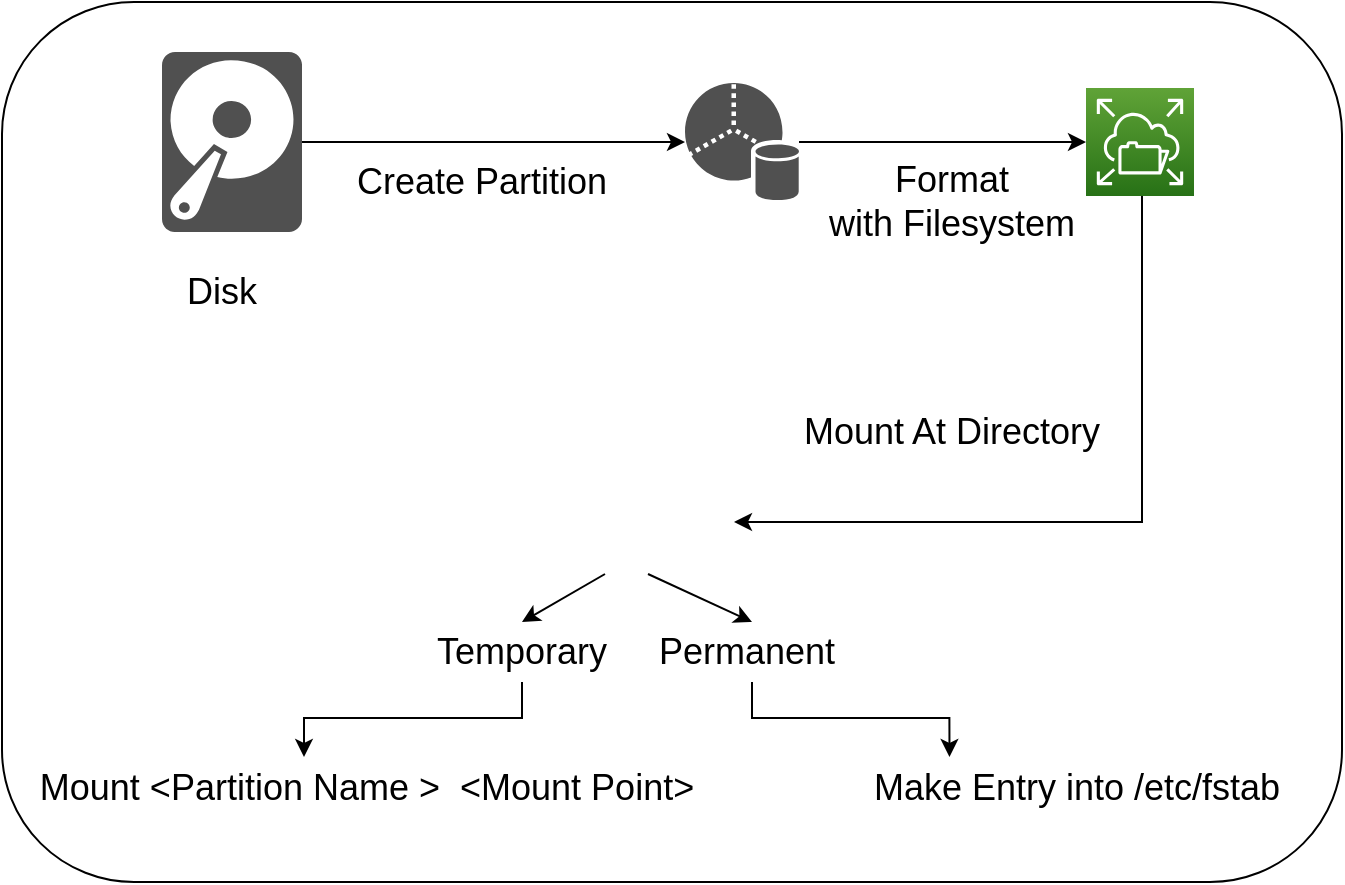 <mxfile version="20.0.1" type="github"><diagram id="EVU81i42gIE2PRELgSZP" name="Page-1"><mxGraphModel dx="1108" dy="482" grid="1" gridSize="10" guides="1" tooltips="1" connect="1" arrows="1" fold="1" page="1" pageScale="1" pageWidth="2336" pageHeight="1654" math="0" shadow="0"><root><mxCell id="0"/><mxCell id="1" parent="0"/><mxCell id="AnX_v5GPL1VZFpe8ImGV-27" value="" style="rounded=1;whiteSpace=wrap;html=1;fontSize=18;" vertex="1" parent="1"><mxGeometry x="190" y="505" width="340" height="35" as="geometry"/></mxCell><mxCell id="AnX_v5GPL1VZFpe8ImGV-1" value="" style="rounded=1;whiteSpace=wrap;html=1;" vertex="1" parent="1"><mxGeometry x="170" y="130" width="670" height="440" as="geometry"/></mxCell><mxCell id="AnX_v5GPL1VZFpe8ImGV-6" style="edgeStyle=orthogonalEdgeStyle;rounded=0;orthogonalLoop=1;jettySize=auto;html=1;" edge="1" parent="1" source="AnX_v5GPL1VZFpe8ImGV-3" target="AnX_v5GPL1VZFpe8ImGV-5"><mxGeometry relative="1" as="geometry"/></mxCell><mxCell id="AnX_v5GPL1VZFpe8ImGV-3" value="" style="sketch=0;pointerEvents=1;shadow=0;dashed=0;html=1;strokeColor=none;fillColor=#505050;labelPosition=center;verticalLabelPosition=bottom;verticalAlign=top;outlineConnect=0;align=center;shape=mxgraph.office.devices.hard_disk;" vertex="1" parent="1"><mxGeometry x="250" y="155" width="70" height="90" as="geometry"/></mxCell><mxCell id="AnX_v5GPL1VZFpe8ImGV-4" value="&lt;font style=&quot;font-size: 18px;&quot;&gt;Disk&lt;/font&gt;" style="text;html=1;strokeColor=none;fillColor=none;align=center;verticalAlign=middle;whiteSpace=wrap;rounded=0;" vertex="1" parent="1"><mxGeometry x="250" y="260" width="60" height="30" as="geometry"/></mxCell><mxCell id="AnX_v5GPL1VZFpe8ImGV-11" style="edgeStyle=orthogonalEdgeStyle;rounded=0;orthogonalLoop=1;jettySize=auto;html=1;fontSize=18;" edge="1" parent="1" source="AnX_v5GPL1VZFpe8ImGV-5" target="AnX_v5GPL1VZFpe8ImGV-10"><mxGeometry relative="1" as="geometry"/></mxCell><mxCell id="AnX_v5GPL1VZFpe8ImGV-5" value="" style="sketch=0;shadow=0;dashed=0;html=1;strokeColor=none;fillColor=#505050;labelPosition=center;verticalLabelPosition=bottom;verticalAlign=top;outlineConnect=0;align=center;shape=mxgraph.office.databases.database_partition_3;" vertex="1" parent="1"><mxGeometry x="511.5" y="170.5" width="57" height="59" as="geometry"/></mxCell><mxCell id="AnX_v5GPL1VZFpe8ImGV-18" style="edgeStyle=orthogonalEdgeStyle;rounded=0;orthogonalLoop=1;jettySize=auto;html=1;fontSize=18;" edge="1" parent="1" source="AnX_v5GPL1VZFpe8ImGV-10" target="AnX_v5GPL1VZFpe8ImGV-17"><mxGeometry relative="1" as="geometry"><Array as="points"><mxPoint x="740" y="390"/></Array></mxGeometry></mxCell><mxCell id="AnX_v5GPL1VZFpe8ImGV-10" value="" style="sketch=0;points=[[0,0,0],[0.25,0,0],[0.5,0,0],[0.75,0,0],[1,0,0],[0,1,0],[0.25,1,0],[0.5,1,0],[0.75,1,0],[1,1,0],[0,0.25,0],[0,0.5,0],[0,0.75,0],[1,0.25,0],[1,0.5,0],[1,0.75,0]];outlineConnect=0;fontColor=#232F3E;gradientColor=#60A337;gradientDirection=north;fillColor=#277116;strokeColor=#ffffff;dashed=0;verticalLabelPosition=bottom;verticalAlign=top;align=center;html=1;fontSize=12;fontStyle=0;aspect=fixed;shape=mxgraph.aws4.resourceIcon;resIcon=mxgraph.aws4.elastic_file_system;" vertex="1" parent="1"><mxGeometry x="712" y="173" width="54" height="54" as="geometry"/></mxCell><mxCell id="AnX_v5GPL1VZFpe8ImGV-12" value="&lt;font style=&quot;font-size: 18px;&quot;&gt;Format &lt;br&gt;with&amp;nbsp;&lt;/font&gt;&lt;span style=&quot;font-size: 18px;&quot;&gt;Filesystem&lt;/span&gt;" style="text;html=1;strokeColor=none;fillColor=none;align=center;verticalAlign=middle;whiteSpace=wrap;rounded=0;rotation=0;" vertex="1" parent="1"><mxGeometry x="580" y="210" width="130" height="40" as="geometry"/></mxCell><mxCell id="AnX_v5GPL1VZFpe8ImGV-13" value="&lt;font style=&quot;font-size: 18px;&quot;&gt;Create Partition&lt;/font&gt;" style="text;html=1;strokeColor=none;fillColor=none;align=center;verticalAlign=middle;whiteSpace=wrap;rounded=0;" vertex="1" parent="1"><mxGeometry x="340" y="189.5" width="140" height="60.5" as="geometry"/></mxCell><mxCell id="AnX_v5GPL1VZFpe8ImGV-17" value="" style="shape=image;html=1;verticalAlign=top;verticalLabelPosition=bottom;labelBackgroundColor=#ffffff;imageAspect=0;aspect=fixed;image=https://cdn2.iconfinder.com/data/icons/whcompare-isometric-web-hosting-servers/50/rack-mount-server-128.png;fontSize=18;" vertex="1" parent="1"><mxGeometry x="450" y="330" width="86" height="86" as="geometry"/></mxCell><mxCell id="AnX_v5GPL1VZFpe8ImGV-20" value="&lt;font style=&quot;font-size: 18px;&quot;&gt;Mount At Directory&lt;/font&gt;" style="text;html=1;strokeColor=none;fillColor=none;align=center;verticalAlign=middle;whiteSpace=wrap;rounded=0;" vertex="1" parent="1"><mxGeometry x="557" y="330" width="176" height="30" as="geometry"/></mxCell><mxCell id="AnX_v5GPL1VZFpe8ImGV-21" value="" style="endArrow=classic;html=1;rounded=0;fontSize=18;exitX=0.25;exitY=1;exitDx=0;exitDy=0;entryX=0.5;entryY=0;entryDx=0;entryDy=0;" edge="1" parent="1" source="AnX_v5GPL1VZFpe8ImGV-17" target="AnX_v5GPL1VZFpe8ImGV-23"><mxGeometry width="50" height="50" relative="1" as="geometry"><mxPoint x="340" y="490" as="sourcePoint"/><mxPoint x="400" y="440" as="targetPoint"/></mxGeometry></mxCell><mxCell id="AnX_v5GPL1VZFpe8ImGV-22" value="" style="endArrow=classic;html=1;rounded=0;fontSize=18;exitX=0.5;exitY=1;exitDx=0;exitDy=0;entryX=0.5;entryY=0;entryDx=0;entryDy=0;" edge="1" parent="1" source="AnX_v5GPL1VZFpe8ImGV-17" target="AnX_v5GPL1VZFpe8ImGV-25"><mxGeometry width="50" height="50" relative="1" as="geometry"><mxPoint x="540" y="470" as="sourcePoint"/><mxPoint x="580" y="420" as="targetPoint"/></mxGeometry></mxCell><mxCell id="AnX_v5GPL1VZFpe8ImGV-28" style="edgeStyle=orthogonalEdgeStyle;rounded=0;orthogonalLoop=1;jettySize=auto;html=1;fontSize=18;" edge="1" parent="1" source="AnX_v5GPL1VZFpe8ImGV-23" target="AnX_v5GPL1VZFpe8ImGV-26"><mxGeometry relative="1" as="geometry"><Array as="points"><mxPoint x="430" y="488"/><mxPoint x="321" y="488"/></Array></mxGeometry></mxCell><mxCell id="AnX_v5GPL1VZFpe8ImGV-23" value="Temporary" style="text;html=1;strokeColor=none;fillColor=none;align=center;verticalAlign=middle;whiteSpace=wrap;rounded=0;fontSize=18;" vertex="1" parent="1"><mxGeometry x="360" y="440" width="140" height="30" as="geometry"/></mxCell><mxCell id="AnX_v5GPL1VZFpe8ImGV-30" style="edgeStyle=orthogonalEdgeStyle;rounded=0;orthogonalLoop=1;jettySize=auto;html=1;entryX=0.25;entryY=0;entryDx=0;entryDy=0;fontSize=18;" edge="1" parent="1" source="AnX_v5GPL1VZFpe8ImGV-25" target="AnX_v5GPL1VZFpe8ImGV-29"><mxGeometry relative="1" as="geometry"><Array as="points"><mxPoint x="644" y="488"/></Array></mxGeometry></mxCell><mxCell id="AnX_v5GPL1VZFpe8ImGV-25" value="Permanent&amp;nbsp;" style="text;html=1;strokeColor=none;fillColor=none;align=center;verticalAlign=middle;whiteSpace=wrap;rounded=0;fontSize=18;" vertex="1" parent="1"><mxGeometry x="500" y="440" width="90" height="30" as="geometry"/></mxCell><mxCell id="AnX_v5GPL1VZFpe8ImGV-26" value="Mount &amp;lt;Partition Name &amp;gt;&amp;nbsp; &amp;lt;Mount Point&amp;gt;" style="text;html=1;strokeColor=none;fillColor=none;align=center;verticalAlign=middle;whiteSpace=wrap;rounded=0;fontSize=18;" vertex="1" parent="1"><mxGeometry x="175" y="507.5" width="355" height="30" as="geometry"/></mxCell><mxCell id="AnX_v5GPL1VZFpe8ImGV-29" value="Make Entry into /etc/fstab" style="text;html=1;strokeColor=none;fillColor=none;align=center;verticalAlign=middle;whiteSpace=wrap;rounded=0;fontSize=18;" vertex="1" parent="1"><mxGeometry x="580" y="507.5" width="255" height="30" as="geometry"/></mxCell></root></mxGraphModel></diagram></mxfile>